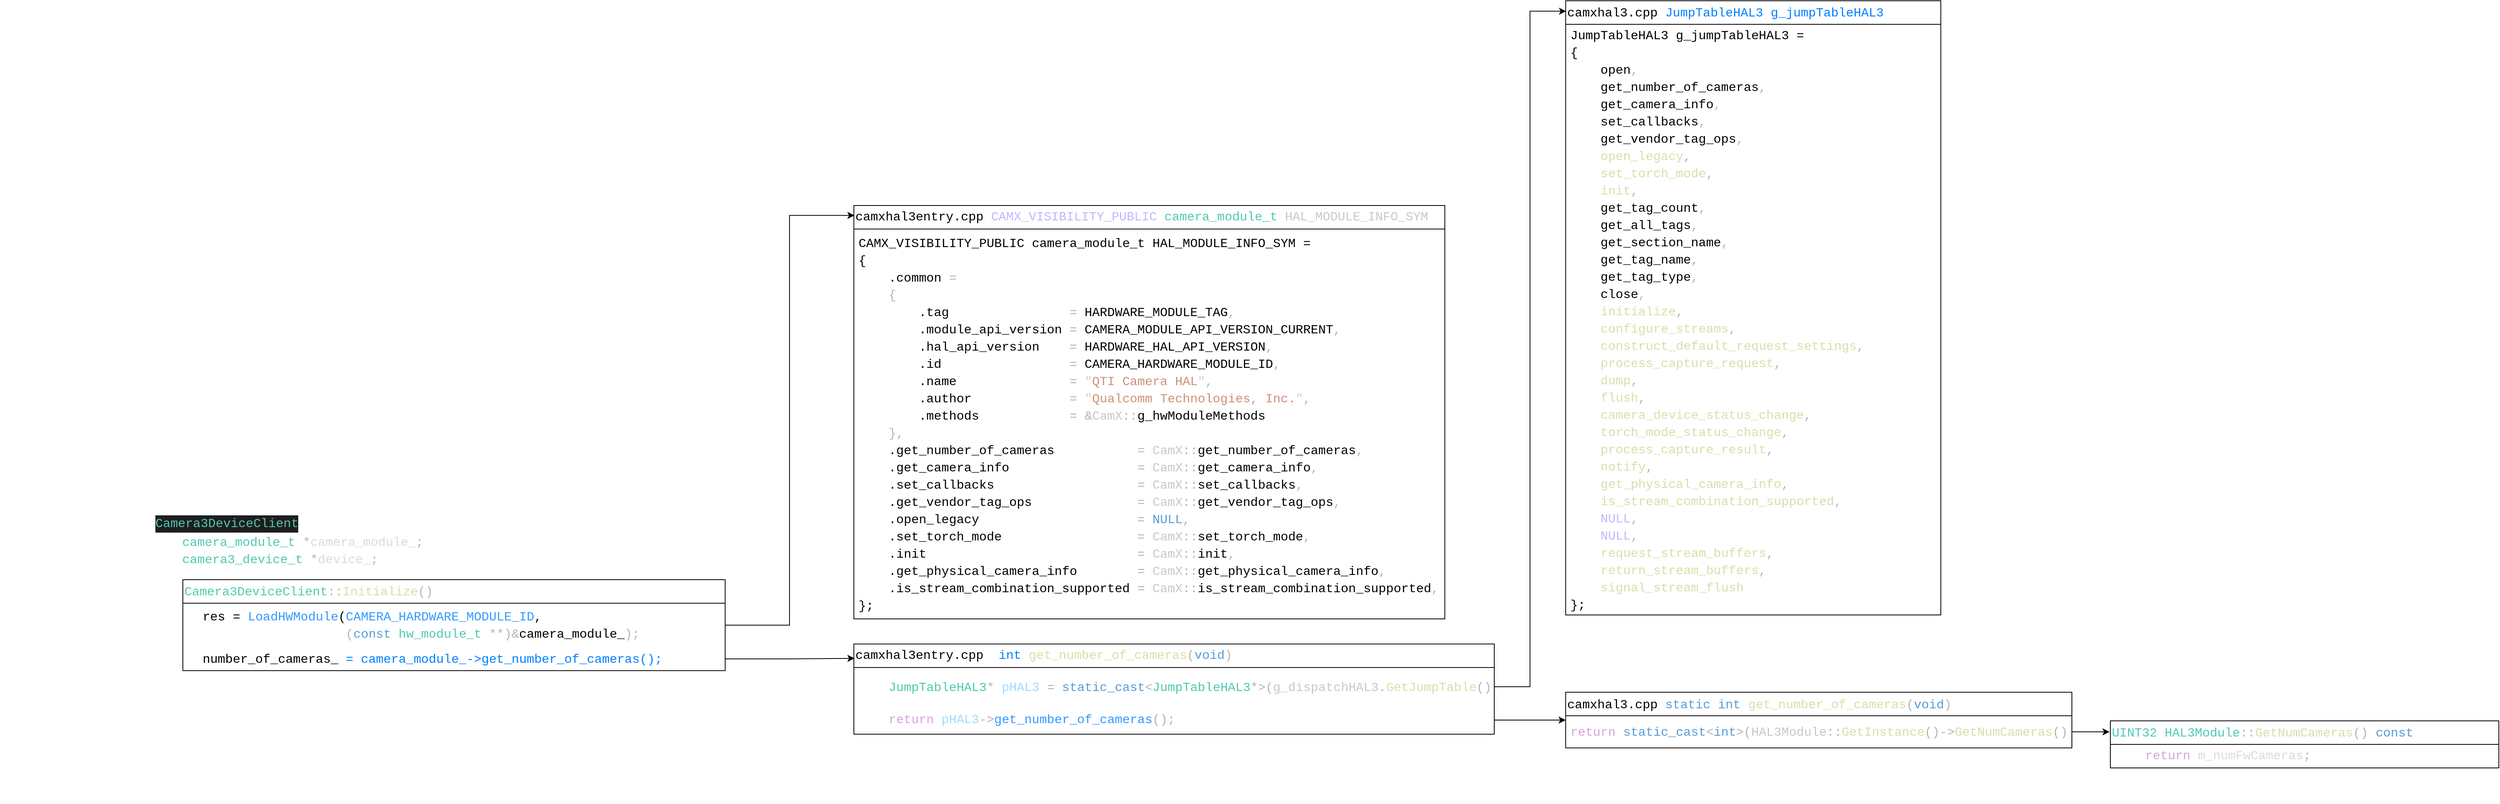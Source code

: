 <mxfile version="28.2.5">
  <diagram name="Page-1" id="13e1069c-82ec-6db2-03f1-153e76fe0fe0">
    <mxGraphModel dx="3143" dy="2263" grid="0" gridSize="10" guides="1" tooltips="1" connect="1" arrows="1" fold="1" page="0" pageScale="1" pageWidth="4681" pageHeight="3300" background="#FFFFFF" math="0" shadow="0">
      <root>
        <mxCell id="0" />
        <mxCell id="1" parent="0" />
        <mxCell id="V9DL_0UD8Dr6rji1wSYd-5" value="&lt;div style=&quot;color: rgb(218, 218, 218); font-family: Consolas, &amp;quot;Courier New&amp;quot;, monospace; font-size: 16px; line-height: 22px; white-space-collapse: preserve;&quot;&gt;&lt;div style=&quot;&quot;&gt;&lt;br&gt;&lt;/div&gt;&lt;/div&gt;" style="text;html=1;align=left;verticalAlign=middle;resizable=0;points=[];autosize=1;strokeColor=none;fillColor=none;" vertex="1" parent="1">
          <mxGeometry x="-1720" y="-373" width="18" height="34" as="geometry" />
        </mxCell>
        <mxCell id="V9DL_0UD8Dr6rji1wSYd-7" value="&lt;span style=&quot;font-family: Consolas, &amp;quot;Courier New&amp;quot;, monospace; font-size: 16px; white-space: pre; color: rgb(190, 183, 255);&quot;&gt;&lt;span style=&quot;color: rgb(0, 0, 0);&quot;&gt;camxhal3entry.cpp &lt;/span&gt;CAMX_VISIBILITY_PUBLIC&lt;/span&gt;&lt;span style=&quot;color: rgb(218, 218, 218); font-family: Consolas, &amp;quot;Courier New&amp;quot;, monospace; font-size: 16px; white-space: pre;&quot;&gt; &lt;/span&gt;&lt;span style=&quot;font-family: Consolas, &amp;quot;Courier New&amp;quot;, monospace; font-size: 16px; white-space: pre; color: rgb(78, 201, 176);&quot;&gt;camera_module_t&lt;/span&gt;&lt;span style=&quot;color: rgb(218, 218, 218); font-family: Consolas, &amp;quot;Courier New&amp;quot;, monospace; font-size: 16px; white-space: pre;&quot;&gt; &lt;/span&gt;&lt;span style=&quot;font-family: Consolas, &amp;quot;Courier New&amp;quot;, monospace; font-size: 16px; white-space: pre; color: rgb(200, 200, 200);&quot;&gt;HAL_MODULE_INFO_SYM&lt;/span&gt;" style="swimlane;fontStyle=0;childLayout=stackLayout;horizontal=1;startSize=30;horizontalStack=0;resizeParent=1;resizeParentMax=0;resizeLast=0;collapsible=1;marginBottom=0;whiteSpace=wrap;html=1;align=left;" vertex="1" parent="1">
          <mxGeometry x="-632" y="-1101" width="753" height="527" as="geometry">
            <mxRectangle x="-685" y="-579" width="545" height="31" as="alternateBounds" />
          </mxGeometry>
        </mxCell>
        <mxCell id="V9DL_0UD8Dr6rji1wSYd-8" value="&lt;div style=&quot;font-family: Consolas, &amp;quot;Courier New&amp;quot;, monospace; font-size: 16px; white-space: pre;&quot;&gt;&lt;div style=&quot;line-height: 22px;&quot;&gt;&lt;div style=&quot;&quot;&gt;&lt;font style=&quot;color: rgb(0, 0, 0);&quot;&gt;CAMX_VISIBILITY_PUBLIC &lt;span&gt;camera_module_t&lt;/span&gt; HAL_MODULE_INFO_SYM &lt;span&gt;=&lt;/span&gt;&lt;/font&gt;&lt;/div&gt;&lt;div style=&quot;&quot;&gt;&lt;span&gt;&lt;font style=&quot;color: rgb(0, 0, 0);&quot;&gt;{&lt;/font&gt;&lt;/span&gt;&lt;/div&gt;&lt;div style=&quot;&quot;&gt;&lt;span&gt;&lt;font style=&quot;color: rgb(0, 0, 0);&quot;&gt;&amp;nbsp; &amp;nbsp; .common &lt;span style=&quot;color: rgb(180, 180, 180);&quot;&gt;=&lt;/span&gt;&lt;/font&gt;&lt;/span&gt;&lt;/div&gt;&lt;div style=&quot;&quot;&gt;&lt;span&gt;&lt;font style=&quot;color: rgb(0, 0, 0);&quot;&gt;&amp;nbsp; &amp;nbsp; &lt;span style=&quot;color: rgb(180, 180, 180);&quot;&gt;{&lt;/span&gt;&lt;/font&gt;&lt;/span&gt;&lt;/div&gt;&lt;div style=&quot;&quot;&gt;&lt;span&gt;&lt;font style=&quot;color: rgb(0, 0, 0);&quot;&gt;&amp;nbsp; &amp;nbsp; &amp;nbsp; &amp;nbsp; .tag &amp;nbsp; &amp;nbsp; &amp;nbsp; &amp;nbsp; &amp;nbsp; &amp;nbsp; &amp;nbsp; &amp;nbsp;&lt;span style=&quot;color: rgb(180, 180, 180);&quot;&gt;=&lt;/span&gt; HARDWARE_MODULE_TAG&lt;span style=&quot;color: rgb(180, 180, 180);&quot;&gt;,&lt;/span&gt;&lt;/font&gt;&lt;/span&gt;&lt;/div&gt;&lt;div style=&quot;&quot;&gt;&lt;span&gt;&lt;font style=&quot;color: rgb(0, 0, 0);&quot;&gt;&amp;nbsp; &amp;nbsp; &amp;nbsp; &amp;nbsp; .module_api_version &lt;span style=&quot;color: rgb(180, 180, 180);&quot;&gt;=&lt;/span&gt; CAMERA_MODULE_API_VERSION_CURRENT&lt;span style=&quot;color: rgb(180, 180, 180);&quot;&gt;,&lt;/span&gt;&lt;/font&gt;&lt;/span&gt;&lt;/div&gt;&lt;div style=&quot;&quot;&gt;&lt;span&gt;&lt;font style=&quot;color: rgb(0, 0, 0);&quot;&gt;&amp;nbsp; &amp;nbsp; &amp;nbsp; &amp;nbsp; .hal_api_version &amp;nbsp; &amp;nbsp;&lt;span style=&quot;color: rgb(180, 180, 180);&quot;&gt;=&lt;/span&gt; HARDWARE_HAL_API_VERSION&lt;span style=&quot;color: rgb(180, 180, 180);&quot;&gt;,&lt;/span&gt;&lt;/font&gt;&lt;/span&gt;&lt;/div&gt;&lt;div style=&quot;&quot;&gt;&lt;span&gt;&lt;font style=&quot;color: rgb(0, 0, 0);&quot;&gt;&amp;nbsp; &amp;nbsp; &amp;nbsp; &amp;nbsp; .id &amp;nbsp; &amp;nbsp; &amp;nbsp; &amp;nbsp; &amp;nbsp; &amp;nbsp; &amp;nbsp; &amp;nbsp; &lt;span style=&quot;color: rgb(180, 180, 180);&quot;&gt;=&lt;/span&gt; CAMERA_HARDWARE_MODULE_ID&lt;span style=&quot;color: rgb(180, 180, 180);&quot;&gt;,&lt;/span&gt;&lt;/font&gt;&lt;/span&gt;&lt;/div&gt;&lt;div style=&quot;&quot;&gt;&lt;span&gt;&lt;font style=&quot;color: rgb(0, 0, 0);&quot;&gt;&amp;nbsp; &amp;nbsp; &amp;nbsp; &amp;nbsp; .name &amp;nbsp; &amp;nbsp; &amp;nbsp; &amp;nbsp; &amp;nbsp; &amp;nbsp; &amp;nbsp; &lt;span style=&quot;color: rgb(180, 180, 180);&quot;&gt;=&lt;/span&gt; &lt;span style=&quot;color: rgb(232, 201, 187);&quot;&gt;&quot;&lt;/span&gt;&lt;span style=&quot;color: rgb(206, 145, 120);&quot;&gt;QTI Camera HAL&lt;/span&gt;&lt;span style=&quot;color: rgb(232, 201, 187);&quot;&gt;&quot;&lt;/span&gt;&lt;span style=&quot;color: rgb(180, 180, 180);&quot;&gt;,&lt;/span&gt;&lt;/font&gt;&lt;/span&gt;&lt;/div&gt;&lt;div style=&quot;&quot;&gt;&lt;span&gt;&lt;font style=&quot;color: rgb(0, 0, 0);&quot;&gt;&amp;nbsp; &amp;nbsp; &amp;nbsp; &amp;nbsp; .author &amp;nbsp; &amp;nbsp; &amp;nbsp; &amp;nbsp; &amp;nbsp; &amp;nbsp; &lt;span style=&quot;color: rgb(180, 180, 180);&quot;&gt;=&lt;/span&gt; &lt;span style=&quot;color: rgb(232, 201, 187);&quot;&gt;&quot;&lt;/span&gt;&lt;span style=&quot;color: rgb(206, 145, 120);&quot;&gt;Qualcomm Technologies, Inc.&lt;/span&gt;&lt;span style=&quot;color: rgb(232, 201, 187);&quot;&gt;&quot;&lt;/span&gt;&lt;span style=&quot;color: rgb(180, 180, 180);&quot;&gt;,&lt;/span&gt;&lt;/font&gt;&lt;/span&gt;&lt;/div&gt;&lt;div style=&quot;&quot;&gt;&lt;span&gt;&lt;font style=&quot;color: rgb(0, 0, 0);&quot;&gt;&amp;nbsp; &amp;nbsp; &amp;nbsp; &amp;nbsp; .methods &amp;nbsp; &amp;nbsp; &amp;nbsp; &amp;nbsp; &amp;nbsp; &amp;nbsp;&lt;span style=&quot;color: rgb(180, 180, 180);&quot;&gt;=&lt;/span&gt; &lt;span style=&quot;color: rgb(180, 180, 180);&quot;&gt;&amp;amp;&lt;/span&gt;&lt;span style=&quot;color: rgb(200, 200, 200);&quot;&gt;CamX&lt;/span&gt;&lt;span style=&quot;color: rgb(180, 180, 180);&quot;&gt;::&lt;/span&gt;g_hwModuleMethods&lt;/font&gt;&lt;/span&gt;&lt;/div&gt;&lt;div style=&quot;&quot;&gt;&lt;span&gt;&lt;font style=&quot;color: rgb(0, 0, 0);&quot;&gt;&amp;nbsp; &amp;nbsp; &lt;span style=&quot;color: rgb(180, 180, 180);&quot;&gt;},&lt;/span&gt;&lt;/font&gt;&lt;/span&gt;&lt;/div&gt;&lt;div style=&quot;&quot;&gt;&lt;span&gt;&lt;font style=&quot;color: rgb(0, 0, 0);&quot;&gt;&amp;nbsp; &amp;nbsp; .get_number_of_cameras &amp;nbsp; &amp;nbsp; &amp;nbsp; &amp;nbsp; &amp;nbsp; &lt;span style=&quot;color: rgb(180, 180, 180);&quot;&gt;=&lt;/span&gt; &lt;span style=&quot;color: rgb(200, 200, 200);&quot;&gt;CamX&lt;/span&gt;&lt;span style=&quot;color: rgb(180, 180, 180);&quot;&gt;::&lt;/span&gt;get_number_of_cameras&lt;span style=&quot;color: rgb(180, 180, 180);&quot;&gt;,&lt;/span&gt;&lt;/font&gt;&lt;/span&gt;&lt;/div&gt;&lt;div style=&quot;&quot;&gt;&lt;span&gt;&lt;font style=&quot;color: rgb(0, 0, 0);&quot;&gt;&amp;nbsp; &amp;nbsp; .get_camera_info &amp;nbsp; &amp;nbsp; &amp;nbsp; &amp;nbsp; &amp;nbsp; &amp;nbsp; &amp;nbsp; &amp;nbsp; &lt;span style=&quot;color: rgb(180, 180, 180);&quot;&gt;=&lt;/span&gt; &lt;span style=&quot;color: rgb(200, 200, 200);&quot;&gt;CamX&lt;/span&gt;&lt;span style=&quot;color: rgb(180, 180, 180);&quot;&gt;::&lt;/span&gt;get_camera_info&lt;span style=&quot;color: rgb(180, 180, 180);&quot;&gt;,&lt;/span&gt;&lt;/font&gt;&lt;/span&gt;&lt;/div&gt;&lt;div style=&quot;&quot;&gt;&lt;span&gt;&lt;font style=&quot;color: rgb(0, 0, 0);&quot;&gt;&amp;nbsp; &amp;nbsp; .set_callbacks &amp;nbsp; &amp;nbsp; &amp;nbsp; &amp;nbsp; &amp;nbsp; &amp;nbsp; &amp;nbsp; &amp;nbsp; &amp;nbsp; &lt;span style=&quot;color: rgb(180, 180, 180);&quot;&gt;=&lt;/span&gt; &lt;span style=&quot;color: rgb(200, 200, 200);&quot;&gt;CamX&lt;/span&gt;&lt;span style=&quot;color: rgb(180, 180, 180);&quot;&gt;::&lt;/span&gt;set_callbacks&lt;span style=&quot;color: rgb(180, 180, 180);&quot;&gt;,&lt;/span&gt;&lt;/font&gt;&lt;/span&gt;&lt;/div&gt;&lt;div style=&quot;&quot;&gt;&lt;span&gt;&lt;font style=&quot;color: rgb(0, 0, 0);&quot;&gt;&amp;nbsp; &amp;nbsp; .get_vendor_tag_ops &amp;nbsp; &amp;nbsp; &amp;nbsp; &amp;nbsp; &amp;nbsp; &amp;nbsp; &amp;nbsp;&lt;span style=&quot;color: rgb(180, 180, 180);&quot;&gt;=&lt;/span&gt; &lt;span style=&quot;color: rgb(200, 200, 200);&quot;&gt;CamX&lt;/span&gt;&lt;span style=&quot;color: rgb(180, 180, 180);&quot;&gt;::&lt;/span&gt;get_vendor_tag_ops&lt;span style=&quot;color: rgb(180, 180, 180);&quot;&gt;,&lt;/span&gt;&lt;/font&gt;&lt;/span&gt;&lt;/div&gt;&lt;div style=&quot;&quot;&gt;&lt;span&gt;&lt;font style=&quot;color: rgb(0, 0, 0);&quot;&gt;&amp;nbsp; &amp;nbsp; .open_legacy &amp;nbsp; &amp;nbsp; &amp;nbsp; &amp;nbsp; &amp;nbsp; &amp;nbsp; &amp;nbsp; &amp;nbsp; &amp;nbsp; &amp;nbsp; &lt;span style=&quot;color: rgb(180, 180, 180);&quot;&gt;=&lt;/span&gt; &lt;span style=&quot;color: rgb(86, 156, 214);&quot;&gt;NULL&lt;/span&gt;&lt;span style=&quot;color: rgb(180, 180, 180);&quot;&gt;,&lt;/span&gt;&lt;/font&gt;&lt;/span&gt;&lt;/div&gt;&lt;div style=&quot;&quot;&gt;&lt;span&gt;&lt;font style=&quot;color: rgb(0, 0, 0);&quot;&gt;&amp;nbsp; &amp;nbsp; .set_torch_mode &amp;nbsp; &amp;nbsp; &amp;nbsp; &amp;nbsp; &amp;nbsp; &amp;nbsp; &amp;nbsp; &amp;nbsp; &amp;nbsp;&lt;span style=&quot;color: rgb(180, 180, 180);&quot;&gt;=&lt;/span&gt; &lt;span style=&quot;color: rgb(200, 200, 200);&quot;&gt;CamX&lt;/span&gt;&lt;span style=&quot;color: rgb(180, 180, 180);&quot;&gt;::&lt;/span&gt;set_torch_mode&lt;span style=&quot;color: rgb(180, 180, 180);&quot;&gt;,&lt;/span&gt;&lt;/font&gt;&lt;/span&gt;&lt;/div&gt;&lt;div style=&quot;&quot;&gt;&lt;span&gt;&lt;font style=&quot;color: rgb(0, 0, 0);&quot;&gt;&amp;nbsp; &amp;nbsp; .init &amp;nbsp; &amp;nbsp; &amp;nbsp; &amp;nbsp; &amp;nbsp; &amp;nbsp; &amp;nbsp; &amp;nbsp; &amp;nbsp; &amp;nbsp; &amp;nbsp; &amp;nbsp; &amp;nbsp; &amp;nbsp;&lt;span style=&quot;color: rgb(180, 180, 180);&quot;&gt;=&lt;/span&gt; &lt;span style=&quot;color: rgb(200, 200, 200);&quot;&gt;CamX&lt;/span&gt;&lt;span style=&quot;color: rgb(180, 180, 180);&quot;&gt;::&lt;/span&gt;init&lt;span style=&quot;color: rgb(180, 180, 180);&quot;&gt;,&lt;/span&gt;&lt;/font&gt;&lt;/span&gt;&lt;/div&gt;&lt;div style=&quot;&quot;&gt;&lt;span&gt;&lt;font style=&quot;color: rgb(0, 0, 0);&quot;&gt;&amp;nbsp; &amp;nbsp; .get_physical_camera_info &amp;nbsp; &amp;nbsp; &amp;nbsp; &amp;nbsp;&lt;span style=&quot;color: rgb(180, 180, 180);&quot;&gt;=&lt;/span&gt; &lt;span style=&quot;color: rgb(200, 200, 200);&quot;&gt;CamX&lt;/span&gt;&lt;span style=&quot;color: rgb(180, 180, 180);&quot;&gt;::&lt;/span&gt;get_physical_camera_info&lt;span style=&quot;color: rgb(180, 180, 180);&quot;&gt;,&lt;/span&gt;&lt;/font&gt;&lt;/span&gt;&lt;/div&gt;&lt;div style=&quot;&quot;&gt;&lt;span&gt;&lt;font style=&quot;color: rgb(0, 0, 0);&quot;&gt;&amp;nbsp; &amp;nbsp; .is_stream_combination_supported &lt;span style=&quot;color: rgb(180, 180, 180);&quot;&gt;=&lt;/span&gt; &lt;span style=&quot;color: rgb(200, 200, 200);&quot;&gt;CamX&lt;/span&gt;&lt;span style=&quot;color: rgb(180, 180, 180);&quot;&gt;::&lt;/span&gt;is_stream_combination_supported&lt;span style=&quot;color: rgb(180, 180, 180);&quot;&gt;,&lt;/span&gt;&lt;/font&gt;&lt;/span&gt;&lt;/div&gt;&lt;div style=&quot;&quot;&gt;&lt;span style=&quot;color: rgb(180, 180, 180);&quot;&gt;&lt;font style=&quot;color: rgb(0, 0, 0);&quot;&gt;};&lt;/font&gt;&lt;/span&gt;&lt;/div&gt;&lt;/div&gt;&lt;/div&gt;" style="text;strokeColor=none;fillColor=none;align=left;verticalAlign=middle;spacingLeft=4;spacingRight=4;overflow=hidden;points=[[0,0.5],[1,0.5]];portConstraint=eastwest;rotatable=0;whiteSpace=wrap;html=1;" vertex="1" parent="V9DL_0UD8Dr6rji1wSYd-7">
          <mxGeometry y="30" width="753" height="497" as="geometry" />
        </mxCell>
        <mxCell id="V9DL_0UD8Dr6rji1wSYd-11" value="&lt;div style=&quot;color: rgb(218, 218, 218); font-family: Consolas, &amp;quot;Courier New&amp;quot;, monospace; font-size: 16px; line-height: 22px; white-space: pre;&quot;&gt;&lt;span&gt;&lt;span style=&quot;color: rgb(78, 201, 176);&quot;&gt;Camera3DeviceClient&lt;/span&gt;&lt;span style=&quot;color: rgb(180, 180, 180);&quot;&gt;::&lt;/span&gt;&lt;span style=&quot;color: rgb(220, 220, 170);&quot;&gt;Initialize&lt;/span&gt;&lt;span style=&quot;color: rgb(180, 180, 180);&quot;&gt;()&lt;/span&gt;&lt;/span&gt;&lt;/div&gt;" style="swimlane;fontStyle=0;childLayout=stackLayout;horizontal=1;startSize=30;horizontalStack=0;resizeParent=1;resizeParentMax=0;resizeLast=0;collapsible=1;marginBottom=0;whiteSpace=wrap;html=1;align=left;" vertex="1" parent="1">
          <mxGeometry x="-1487" y="-624" width="691" height="116" as="geometry">
            <mxRectangle x="-1713" y="-620" width="325" height="34" as="alternateBounds" />
          </mxGeometry>
        </mxCell>
        <mxCell id="V9DL_0UD8Dr6rji1wSYd-12" value="&lt;div style=&quot;font-family: Consolas, &amp;quot;Courier New&amp;quot;, monospace; font-size: 16px; line-height: 22px; white-space: pre;&quot;&gt;&lt;div style=&quot;&quot;&gt;&lt;font&gt;&lt;font style=&quot;color: rgb(51, 153, 255);&quot;&gt;&amp;nbsp; &lt;/font&gt;&lt;span style=&quot;color: light-dark(rgb(0, 0, 0), rgb(237, 237, 237));&quot;&gt;res&lt;/span&gt;&lt;font style=&quot;color: rgb(51, 153, 255);&quot;&gt; &lt;/font&gt;&lt;span style=&quot;color: light-dark(rgb(0, 0, 0), rgb(237, 237, 237));&quot;&gt;=&lt;/span&gt;&lt;font style=&quot;color: rgb(51, 153, 255);&quot;&gt; LoadHWModule&lt;/font&gt;&lt;span style=&quot;color: light-dark(rgb(0, 0, 0), rgb(237, 237, 237));&quot;&gt;(&lt;/span&gt;&lt;font style=&quot;color: rgb(51, 153, 255);&quot;&gt;CAMERA_HARDWARE_MODULE_ID&lt;/font&gt;&lt;span style=&quot;color: light-dark(rgb(0, 0, 0), rgb(237, 237, 237));&quot;&gt;,&lt;/span&gt;&lt;/font&gt;&lt;/div&gt;&lt;div style=&quot;&quot;&gt;&lt;span&gt;&lt;font style=&quot;color: rgb(0, 0, 0);&quot;&gt;&amp;nbsp; &amp;nbsp; &amp;nbsp; &amp;nbsp; &amp;nbsp; &amp;nbsp; &amp;nbsp; &amp;nbsp; &amp;nbsp; &amp;nbsp; &amp;nbsp;&lt;span style=&quot;color: rgb(180, 180, 180);&quot;&gt;(&lt;/span&gt;&lt;span style=&quot;color: rgb(86, 156, 214);&quot;&gt;const&lt;/span&gt; &lt;span style=&quot;color: rgb(78, 201, 176);&quot;&gt;hw_module_t&lt;/span&gt; &lt;span style=&quot;color: rgb(180, 180, 180);&quot;&gt;**)&amp;amp;&lt;/span&gt;camera_module_&lt;span style=&quot;color: rgb(180, 180, 180);&quot;&gt;);&lt;/span&gt;&lt;/font&gt;&lt;/span&gt;&lt;/div&gt;&lt;/div&gt;" style="text;strokeColor=none;fillColor=none;align=left;verticalAlign=middle;spacingLeft=4;spacingRight=4;overflow=hidden;points=[[0,0.5],[1,0.5]];portConstraint=eastwest;rotatable=0;whiteSpace=wrap;html=1;" vertex="1" parent="V9DL_0UD8Dr6rji1wSYd-11">
          <mxGeometry y="30" width="691" height="56" as="geometry" />
        </mxCell>
        <mxCell id="V9DL_0UD8Dr6rji1wSYd-17" value="&lt;div style=&quot;font-family: Consolas, &amp;quot;Courier New&amp;quot;, monospace; font-size: 16px; line-height: 22px; white-space: pre;&quot;&gt;&lt;font style=&quot;color: rgb(0, 127, 255);&quot;&gt; &lt;/font&gt;&lt;font style=&quot;color: rgb(0, 0, 0);&quot;&gt; number_of_cameras_&lt;/font&gt;&lt;font style=&quot;color: rgb(0, 127, 255);&quot;&gt; = camera_module_-&amp;gt;get_number_of_cameras();&lt;/font&gt;&lt;/div&gt;" style="text;strokeColor=none;fillColor=none;align=left;verticalAlign=middle;spacingLeft=4;spacingRight=4;overflow=hidden;points=[[0,0.5],[1,0.5]];portConstraint=eastwest;rotatable=0;whiteSpace=wrap;html=1;" vertex="1" parent="V9DL_0UD8Dr6rji1wSYd-11">
          <mxGeometry y="86" width="691" height="30" as="geometry" />
        </mxCell>
        <mxCell id="V9DL_0UD8Dr6rji1wSYd-21" value="&lt;div style=&quot;color: #dadada;background-color: #1e1e1e;font-family: Consolas, &#39;Courier New&#39;, monospace;font-weight: normal;font-size: 16px;line-height: 22px;white-space: pre;&quot;&gt;&lt;div&gt;&lt;span style=&quot;color: #4ec9b0;&quot;&gt;Camera3DeviceClient&lt;/span&gt;&lt;/div&gt;&lt;/div&gt;" style="text;whiteSpace=wrap;html=1;" vertex="1" parent="1">
          <mxGeometry x="-1523.995" y="-713.001" width="195" height="44" as="geometry" />
        </mxCell>
        <mxCell id="V9DL_0UD8Dr6rji1wSYd-22" value="&lt;div style=&quot;color: rgb(218, 218, 218); font-family: Consolas, &amp;quot;Courier New&amp;quot;, monospace; font-size: 16px; line-height: 22px; white-space: pre;&quot;&gt;&lt;div style=&quot;&quot;&gt;&lt;span&gt;&amp;nbsp; &lt;span style=&quot;color: rgb(78, 201, 176);&quot;&gt;camera_module_t&lt;/span&gt; &lt;span style=&quot;color: rgb(180, 180, 180);&quot;&gt;*&lt;/span&gt;camera_module_&lt;span style=&quot;color: rgb(180, 180, 180);&quot;&gt;;&lt;/span&gt;&lt;/span&gt;&lt;/div&gt;&lt;div style=&quot;&quot;&gt;&lt;span&gt;&amp;nbsp; &lt;span style=&quot;color: rgb(78, 201, 176);&quot;&gt;camera3_device_t&lt;/span&gt; &lt;span style=&quot;color: rgb(180, 180, 180);&quot;&gt;*&lt;/span&gt;device_&lt;span style=&quot;color: rgb(180, 180, 180);&quot;&gt;;&lt;/span&gt;&lt;/span&gt;&lt;/div&gt;&lt;/div&gt;" style="text;html=1;align=left;verticalAlign=middle;whiteSpace=wrap;rounded=0;" vertex="1" parent="1">
          <mxGeometry x="-1509" y="-684" width="299" height="45" as="geometry" />
        </mxCell>
        <mxCell id="V9DL_0UD8Dr6rji1wSYd-26" style="edgeStyle=orthogonalEdgeStyle;rounded=0;orthogonalLoop=1;jettySize=auto;html=1;entryX=0.001;entryY=0.024;entryDx=0;entryDy=0;entryPerimeter=0;" edge="1" parent="1" source="V9DL_0UD8Dr6rji1wSYd-12" target="V9DL_0UD8Dr6rji1wSYd-7">
          <mxGeometry relative="1" as="geometry" />
        </mxCell>
        <mxCell id="V9DL_0UD8Dr6rji1wSYd-29" value="&lt;span&gt;&lt;span&gt;&lt;font face=&quot;Consolas, Courier New, monospace&quot;&gt;&lt;span style=&quot;font-size: 16px; white-space: pre;&quot;&gt;&lt;font style=&quot;color: rgb(0, 0, 0);&quot;&gt;camxhal3entry.cpp  &lt;/font&gt;&lt;/span&gt;&lt;/font&gt;&lt;font style=&quot;color: rgb(0, 127, 255);&quot; face=&quot;Consolas, Courier New, monospace&quot;&gt;&lt;span style=&quot;font-size: 16px; white-space: pre;&quot;&gt;int&lt;/span&gt;&lt;/font&gt;&lt;/span&gt;&lt;span style=&quot;color: rgb(218, 218, 218); font-family: Consolas, &amp;quot;Courier New&amp;quot;, monospace; font-size: 16px; white-space: pre;&quot;&gt; &lt;/span&gt;&lt;span style=&quot;font-family: Consolas, &amp;quot;Courier New&amp;quot;, monospace; font-size: 16px; white-space: pre; color: rgb(220, 220, 170);&quot;&gt;get_number_of_cameras&lt;/span&gt;&lt;span style=&quot;font-family: Consolas, &amp;quot;Courier New&amp;quot;, monospace; font-size: 16px; white-space: pre; color: rgb(180, 180, 180);&quot;&gt;(&lt;/span&gt;&lt;span style=&quot;font-family: Consolas, &amp;quot;Courier New&amp;quot;, monospace; font-size: 16px; white-space: pre; color: rgb(86, 156, 214);&quot;&gt;void&lt;/span&gt;&lt;span style=&quot;font-family: Consolas, &amp;quot;Courier New&amp;quot;, monospace; font-size: 16px; white-space: pre; color: rgb(180, 180, 180);&quot;&gt;)&lt;/span&gt;&lt;/span&gt;" style="swimlane;fontStyle=0;childLayout=stackLayout;horizontal=1;startSize=30;horizontalStack=0;resizeParent=1;resizeParentMax=0;resizeLast=0;collapsible=1;marginBottom=0;whiteSpace=wrap;html=1;align=left;" vertex="1" parent="1">
          <mxGeometry x="-632" y="-542" width="816" height="115" as="geometry">
            <mxRectangle x="254" y="-280" width="475" height="31" as="alternateBounds" />
          </mxGeometry>
        </mxCell>
        <mxCell id="V9DL_0UD8Dr6rji1wSYd-30" value="&lt;div style=&quot;font-family: Consolas, &amp;quot;Courier New&amp;quot;, monospace; font-size: 16px; line-height: 22px; white-space: pre;&quot;&gt;&lt;div style=&quot;color: light-dark(rgb(218, 218, 218), rgb(50, 50, 50));&quot;&gt;&lt;div style=&quot;line-height: 22px;&quot;&gt;&lt;span style=&quot;background-color: light-dark(#ffffff, var(--ge-dark-color, #121212)); color: light-dark(rgb(218, 218, 218), rgb(50, 50, 50));&quot;&gt;&amp;nbsp; &amp;nbsp; &lt;/span&gt;&lt;span style=&quot;color: rgb(78, 201, 176);&quot;&gt;JumpTableHAL3&lt;/span&gt;&lt;span style=&quot;color: rgb(180, 180, 180);&quot;&gt;*&lt;/span&gt;&lt;span style=&quot;background-color: light-dark(#ffffff, var(--ge-dark-color, #121212)); color: light-dark(rgb(218, 218, 218), rgb(50, 50, 50));&quot;&gt; &lt;/span&gt;&lt;span style=&quot;color: rgb(156, 220, 254);&quot;&gt;pHAL3&lt;/span&gt;&lt;span style=&quot;background-color: light-dark(#ffffff, var(--ge-dark-color, #121212)); color: light-dark(rgb(218, 218, 218), rgb(50, 50, 50));&quot;&gt; &lt;/span&gt;&lt;span style=&quot;color: rgb(180, 180, 180);&quot;&gt;=&lt;/span&gt;&lt;span style=&quot;background-color: light-dark(#ffffff, var(--ge-dark-color, #121212)); color: light-dark(rgb(218, 218, 218), rgb(50, 50, 50));&quot;&gt; &lt;/span&gt;&lt;span style=&quot;color: rgb(86, 156, 214);&quot;&gt;static_cast&lt;/span&gt;&lt;span style=&quot;color: rgb(180, 180, 180);&quot;&gt;&amp;lt;&lt;/span&gt;&lt;span style=&quot;color: rgb(78, 201, 176);&quot;&gt;JumpTableHAL3&lt;/span&gt;&lt;span style=&quot;color: rgb(180, 180, 180);&quot;&gt;*&amp;gt;(&lt;/span&gt;&lt;span style=&quot;color: rgb(200, 200, 200);&quot;&gt;g_dispatchHAL3&lt;/span&gt;&lt;span style=&quot;color: rgb(180, 180, 180);&quot;&gt;.&lt;/span&gt;&lt;span style=&quot;color: rgb(220, 220, 170);&quot;&gt;GetJumpTable&lt;/span&gt;&lt;span style=&quot;color: rgb(180, 180, 180);&quot;&gt;());&lt;/span&gt;&lt;span style=&quot;color: light-dark(rgb(51, 153, 255), rgb(43, 130, 218)); background-color: light-dark(#ffffff, var(--ge-dark-color, #121212));&quot;&gt;&amp;nbsp;&lt;/span&gt;&lt;/div&gt;&lt;/div&gt;&lt;/div&gt;" style="text;strokeColor=none;fillColor=none;align=left;verticalAlign=middle;spacingLeft=4;spacingRight=4;overflow=hidden;points=[[0,0.5],[1,0.5]];portConstraint=eastwest;rotatable=0;whiteSpace=wrap;html=1;" vertex="1" parent="V9DL_0UD8Dr6rji1wSYd-29">
          <mxGeometry y="30" width="816" height="49" as="geometry" />
        </mxCell>
        <mxCell id="V9DL_0UD8Dr6rji1wSYd-38" value="&lt;span style=&quot;font-family: Consolas, &amp;quot;Courier New&amp;quot;, monospace; font-size: 16px; white-space: pre; color: rgb(216, 160, 223);&quot;&gt;&lt;font color=&quot;#3399ff&quot;&gt;    &lt;/font&gt;&lt;/span&gt;&lt;span style=&quot;font-family: Consolas, &amp;quot;Courier New&amp;quot;, monospace; font-size: 16px; white-space: pre; color: rgb(216, 160, 223);&quot;&gt;return&lt;/span&gt;&lt;font style=&quot;font-family: Consolas, &amp;quot;Courier New&amp;quot;, monospace; font-size: 16px; white-space: pre; color: rgb(51, 153, 255);&quot;&gt; &lt;/font&gt;&lt;span style=&quot;font-family: Consolas, &amp;quot;Courier New&amp;quot;, monospace; font-size: 16px; white-space: pre; color: rgb(156, 220, 254);&quot;&gt;pHAL3&lt;/span&gt;&lt;span style=&quot;font-family: Consolas, &amp;quot;Courier New&amp;quot;, monospace; font-size: 16px; white-space: pre; color: rgb(180, 180, 180);&quot;&gt;-&amp;gt;&lt;/span&gt;&lt;font style=&quot;font-family: Consolas, &amp;quot;Courier New&amp;quot;, monospace; font-size: 16px; white-space: pre; color: rgb(51, 153, 255);&quot;&gt;get_number_of_cameras&lt;span style=&quot;color: rgb(180, 180, 180);&quot;&gt;();&lt;/span&gt;&lt;/font&gt;" style="text;strokeColor=none;fillColor=none;align=left;verticalAlign=middle;spacingLeft=4;spacingRight=4;overflow=hidden;points=[[0,0.5],[1,0.5]];portConstraint=eastwest;rotatable=0;whiteSpace=wrap;html=1;" vertex="1" parent="V9DL_0UD8Dr6rji1wSYd-29">
          <mxGeometry y="79" width="816" height="36" as="geometry" />
        </mxCell>
        <mxCell id="V9DL_0UD8Dr6rji1wSYd-33" value="&lt;div style=&quot;font-family: Consolas, &amp;quot;Courier New&amp;quot;, monospace; font-size: 16px; line-height: 22px; white-space: pre;&quot;&gt;&lt;font style=&quot;color: rgb(0, 0, 0);&quot;&gt;camxhal3.cpp &lt;/font&gt;&lt;font style=&quot;color: rgb(0, 127, 255);&quot;&gt;JumpTableHAL3 g_jumpTableHAL3&lt;/font&gt;&lt;/div&gt;" style="swimlane;fontStyle=0;childLayout=stackLayout;horizontal=1;startSize=30;horizontalStack=0;resizeParent=1;resizeParentMax=0;resizeLast=0;collapsible=1;marginBottom=0;whiteSpace=wrap;html=1;align=left;" vertex="1" parent="1">
          <mxGeometry x="275" y="-1362" width="478" height="783" as="geometry" />
        </mxCell>
        <mxCell id="V9DL_0UD8Dr6rji1wSYd-34" value="&lt;div style=&quot;font-family: Consolas, &amp;quot;Courier New&amp;quot;, monospace; font-size: 16px; line-height: 22px; white-space: pre;&quot;&gt;&lt;div style=&quot;&quot;&gt;&lt;font style=&quot;color: rgb(0, 0, 0);&quot;&gt;JumpTableHAL3 &lt;span&gt;g_jumpTableHAL3&lt;/span&gt; &lt;span&gt;=&lt;/span&gt;&lt;/font&gt;&lt;/div&gt;&lt;div style=&quot;&quot;&gt;&lt;span&gt;&lt;font style=&quot;color: rgb(0, 0, 0);&quot;&gt;{&lt;/font&gt;&lt;/span&gt;&lt;/div&gt;&lt;div style=&quot;&quot;&gt;&lt;span&gt;&lt;font style=&quot;color: rgb(0, 0, 0);&quot;&gt;&amp;nbsp; &amp;nbsp; open&lt;span style=&quot;color: rgb(180, 180, 180);&quot;&gt;,&lt;/span&gt;&lt;/font&gt;&lt;/span&gt;&lt;/div&gt;&lt;div style=&quot;&quot;&gt;&lt;span&gt;&lt;font style=&quot;color: rgb(0, 0, 0);&quot;&gt;&amp;nbsp; &amp;nbsp; get_number_of_cameras&lt;span style=&quot;color: rgb(180, 180, 180);&quot;&gt;,&lt;/span&gt;&lt;/font&gt;&lt;/span&gt;&lt;/div&gt;&lt;div style=&quot;&quot;&gt;&lt;span&gt;&lt;font style=&quot;color: rgb(0, 0, 0);&quot;&gt;&amp;nbsp; &amp;nbsp; get_camera_info&lt;span style=&quot;color: rgb(180, 180, 180);&quot;&gt;,&lt;/span&gt;&lt;/font&gt;&lt;/span&gt;&lt;/div&gt;&lt;div style=&quot;&quot;&gt;&lt;span&gt;&lt;font style=&quot;color: rgb(0, 0, 0);&quot;&gt;&amp;nbsp; &amp;nbsp; set_callbacks&lt;span style=&quot;color: rgb(180, 180, 180);&quot;&gt;,&lt;/span&gt;&lt;/font&gt;&lt;/span&gt;&lt;/div&gt;&lt;div style=&quot;&quot;&gt;&lt;span&gt;&lt;font style=&quot;color: rgb(0, 0, 0);&quot;&gt;&amp;nbsp; &amp;nbsp; get_vendor_tag_ops&lt;span style=&quot;color: rgb(180, 180, 180);&quot;&gt;,&lt;/span&gt;&lt;/font&gt;&lt;/span&gt;&lt;/div&gt;&lt;div style=&quot;&quot;&gt;&lt;span&gt;&lt;font style=&quot;color: rgb(0, 0, 0);&quot;&gt;&amp;nbsp; &amp;nbsp; &lt;span style=&quot;color: rgb(220, 220, 170);&quot;&gt;open_legacy&lt;/span&gt;&lt;span style=&quot;color: rgb(180, 180, 180);&quot;&gt;,&lt;/span&gt;&lt;/font&gt;&lt;/span&gt;&lt;/div&gt;&lt;div style=&quot;&quot;&gt;&lt;span&gt;&lt;font style=&quot;color: rgb(0, 0, 0);&quot;&gt;&amp;nbsp; &amp;nbsp; &lt;span style=&quot;color: rgb(220, 220, 170);&quot;&gt;set_torch_mode&lt;/span&gt;&lt;span style=&quot;color: rgb(180, 180, 180);&quot;&gt;,&lt;/span&gt;&lt;/font&gt;&lt;/span&gt;&lt;/div&gt;&lt;div style=&quot;&quot;&gt;&lt;span&gt;&lt;font style=&quot;color: rgb(0, 0, 0);&quot;&gt;&amp;nbsp; &amp;nbsp; &lt;span style=&quot;color: rgb(220, 220, 170);&quot;&gt;init&lt;/span&gt;&lt;span style=&quot;color: rgb(180, 180, 180);&quot;&gt;,&lt;/span&gt;&lt;/font&gt;&lt;/span&gt;&lt;/div&gt;&lt;div style=&quot;&quot;&gt;&lt;span&gt;&lt;font style=&quot;color: rgb(0, 0, 0);&quot;&gt;&amp;nbsp; &amp;nbsp; get_tag_count&lt;span style=&quot;color: rgb(180, 180, 180);&quot;&gt;,&lt;/span&gt;&lt;/font&gt;&lt;/span&gt;&lt;/div&gt;&lt;div style=&quot;&quot;&gt;&lt;span&gt;&lt;font style=&quot;color: rgb(0, 0, 0);&quot;&gt;&amp;nbsp; &amp;nbsp; get_all_tags&lt;span style=&quot;color: rgb(180, 180, 180);&quot;&gt;,&lt;/span&gt;&lt;/font&gt;&lt;/span&gt;&lt;/div&gt;&lt;div style=&quot;&quot;&gt;&lt;span&gt;&lt;font style=&quot;color: rgb(0, 0, 0);&quot;&gt;&amp;nbsp; &amp;nbsp; get_section_name&lt;span style=&quot;color: rgb(180, 180, 180);&quot;&gt;,&lt;/span&gt;&lt;/font&gt;&lt;/span&gt;&lt;/div&gt;&lt;div style=&quot;&quot;&gt;&lt;span&gt;&lt;font style=&quot;color: rgb(0, 0, 0);&quot;&gt;&amp;nbsp; &amp;nbsp; get_tag_name&lt;span style=&quot;color: rgb(180, 180, 180);&quot;&gt;,&lt;/span&gt;&lt;/font&gt;&lt;/span&gt;&lt;/div&gt;&lt;div style=&quot;&quot;&gt;&lt;span&gt;&lt;font style=&quot;color: rgb(0, 0, 0);&quot;&gt;&amp;nbsp; &amp;nbsp; get_tag_type&lt;span style=&quot;color: rgb(180, 180, 180);&quot;&gt;,&lt;/span&gt;&lt;/font&gt;&lt;/span&gt;&lt;/div&gt;&lt;div style=&quot;&quot;&gt;&lt;span&gt;&lt;font style=&quot;color: rgb(0, 0, 0);&quot;&gt;&amp;nbsp; &amp;nbsp; close&lt;span style=&quot;color: rgb(180, 180, 180);&quot;&gt;,&lt;/span&gt;&lt;/font&gt;&lt;/span&gt;&lt;/div&gt;&lt;div style=&quot;&quot;&gt;&lt;span&gt;&lt;font style=&quot;color: rgb(0, 0, 0);&quot;&gt;&amp;nbsp; &amp;nbsp; &lt;span style=&quot;color: rgb(220, 220, 170);&quot;&gt;initialize&lt;/span&gt;&lt;span style=&quot;color: rgb(180, 180, 180);&quot;&gt;,&lt;/span&gt;&lt;/font&gt;&lt;/span&gt;&lt;/div&gt;&lt;div style=&quot;&quot;&gt;&lt;span&gt;&lt;font style=&quot;color: rgb(0, 0, 0);&quot;&gt;&amp;nbsp; &amp;nbsp; &lt;span style=&quot;color: rgb(220, 220, 170);&quot;&gt;configure_streams&lt;/span&gt;&lt;span style=&quot;color: rgb(180, 180, 180);&quot;&gt;,&lt;/span&gt;&lt;/font&gt;&lt;/span&gt;&lt;/div&gt;&lt;div style=&quot;&quot;&gt;&lt;span&gt;&lt;font style=&quot;color: rgb(0, 0, 0);&quot;&gt;&amp;nbsp; &amp;nbsp; &lt;span style=&quot;color: rgb(220, 220, 170);&quot;&gt;construct_default_request_settings&lt;/span&gt;&lt;span style=&quot;color: rgb(180, 180, 180);&quot;&gt;,&lt;/span&gt;&lt;/font&gt;&lt;/span&gt;&lt;/div&gt;&lt;div style=&quot;&quot;&gt;&lt;span&gt;&lt;font style=&quot;color: rgb(0, 0, 0);&quot;&gt;&amp;nbsp; &amp;nbsp; &lt;span style=&quot;color: rgb(220, 220, 170);&quot;&gt;process_capture_request&lt;/span&gt;&lt;span style=&quot;color: rgb(180, 180, 180);&quot;&gt;,&lt;/span&gt;&lt;/font&gt;&lt;/span&gt;&lt;/div&gt;&lt;div style=&quot;&quot;&gt;&lt;span&gt;&lt;font style=&quot;color: rgb(0, 0, 0);&quot;&gt;&amp;nbsp; &amp;nbsp; &lt;span style=&quot;color: rgb(220, 220, 170);&quot;&gt;dump&lt;/span&gt;&lt;span style=&quot;color: rgb(180, 180, 180);&quot;&gt;,&lt;/span&gt;&lt;/font&gt;&lt;/span&gt;&lt;/div&gt;&lt;div style=&quot;&quot;&gt;&lt;span&gt;&lt;font style=&quot;color: rgb(0, 0, 0);&quot;&gt;&amp;nbsp; &amp;nbsp; &lt;span style=&quot;color: rgb(220, 220, 170);&quot;&gt;flush&lt;/span&gt;&lt;span style=&quot;color: rgb(180, 180, 180);&quot;&gt;,&lt;/span&gt;&lt;/font&gt;&lt;/span&gt;&lt;/div&gt;&lt;div style=&quot;&quot;&gt;&lt;span&gt;&lt;font style=&quot;color: rgb(0, 0, 0);&quot;&gt;&amp;nbsp; &amp;nbsp; &lt;span style=&quot;color: rgb(220, 220, 170);&quot;&gt;camera_device_status_change&lt;/span&gt;&lt;span style=&quot;color: rgb(180, 180, 180);&quot;&gt;,&lt;/span&gt;&lt;/font&gt;&lt;/span&gt;&lt;/div&gt;&lt;div style=&quot;&quot;&gt;&lt;span&gt;&lt;font style=&quot;color: rgb(0, 0, 0);&quot;&gt;&amp;nbsp; &amp;nbsp; &lt;span style=&quot;color: rgb(220, 220, 170);&quot;&gt;torch_mode_status_change&lt;/span&gt;&lt;span style=&quot;color: rgb(180, 180, 180);&quot;&gt;,&lt;/span&gt;&lt;/font&gt;&lt;/span&gt;&lt;/div&gt;&lt;div style=&quot;&quot;&gt;&lt;span&gt;&lt;font style=&quot;color: rgb(0, 0, 0);&quot;&gt;&amp;nbsp; &amp;nbsp; &lt;span style=&quot;color: rgb(220, 220, 170);&quot;&gt;process_capture_result&lt;/span&gt;&lt;span style=&quot;color: rgb(180, 180, 180);&quot;&gt;,&lt;/span&gt;&lt;/font&gt;&lt;/span&gt;&lt;/div&gt;&lt;div style=&quot;&quot;&gt;&lt;span&gt;&lt;font style=&quot;color: rgb(0, 0, 0);&quot;&gt;&amp;nbsp; &amp;nbsp; &lt;span style=&quot;color: rgb(220, 220, 170);&quot;&gt;notify&lt;/span&gt;&lt;span style=&quot;color: rgb(180, 180, 180);&quot;&gt;,&lt;/span&gt;&lt;/font&gt;&lt;/span&gt;&lt;/div&gt;&lt;div style=&quot;&quot;&gt;&lt;span&gt;&lt;font style=&quot;color: rgb(0, 0, 0);&quot;&gt;&amp;nbsp; &amp;nbsp; &lt;span style=&quot;color: rgb(220, 220, 170);&quot;&gt;get_physical_camera_info&lt;/span&gt;&lt;span style=&quot;color: rgb(180, 180, 180);&quot;&gt;,&lt;/span&gt;&lt;/font&gt;&lt;/span&gt;&lt;/div&gt;&lt;div style=&quot;&quot;&gt;&lt;span&gt;&lt;font style=&quot;color: rgb(0, 0, 0);&quot;&gt;&amp;nbsp; &amp;nbsp; &lt;span style=&quot;color: rgb(220, 220, 170);&quot;&gt;is_stream_combination_supported&lt;/span&gt;&lt;span style=&quot;color: rgb(180, 180, 180);&quot;&gt;,&lt;/span&gt;&lt;/font&gt;&lt;/span&gt;&lt;/div&gt;&lt;div style=&quot;&quot;&gt;&lt;span&gt;&lt;font style=&quot;color: rgb(0, 0, 0);&quot;&gt;&amp;nbsp; &amp;nbsp; &lt;span style=&quot;color: rgb(190, 183, 255);&quot;&gt;NULL&lt;/span&gt;&lt;span style=&quot;color: rgb(180, 180, 180);&quot;&gt;,&lt;/span&gt;&lt;/font&gt;&lt;/span&gt;&lt;/div&gt;&lt;div style=&quot;&quot;&gt;&lt;span&gt;&lt;font style=&quot;color: rgb(0, 0, 0);&quot;&gt;&amp;nbsp; &amp;nbsp; &lt;span style=&quot;color: rgb(190, 183, 255);&quot;&gt;NULL&lt;/span&gt;&lt;span style=&quot;color: rgb(180, 180, 180);&quot;&gt;,&lt;/span&gt;&lt;/font&gt;&lt;/span&gt;&lt;/div&gt;&lt;div style=&quot;&quot;&gt;&lt;span&gt;&lt;font style=&quot;color: rgb(0, 0, 0);&quot;&gt;&amp;nbsp; &amp;nbsp; &lt;span style=&quot;color: rgb(220, 220, 170);&quot;&gt;request_stream_buffers&lt;/span&gt;&lt;span style=&quot;color: rgb(180, 180, 180);&quot;&gt;,&lt;/span&gt;&lt;/font&gt;&lt;/span&gt;&lt;/div&gt;&lt;div style=&quot;&quot;&gt;&lt;span&gt;&lt;font style=&quot;color: rgb(0, 0, 0);&quot;&gt;&amp;nbsp; &amp;nbsp; &lt;span style=&quot;color: rgb(220, 220, 170);&quot;&gt;return_stream_buffers&lt;/span&gt;&lt;span style=&quot;color: rgb(180, 180, 180);&quot;&gt;,&lt;/span&gt;&lt;/font&gt;&lt;/span&gt;&lt;/div&gt;&lt;div style=&quot;&quot;&gt;&lt;span&gt;&lt;font style=&quot;color: rgb(0, 0, 0);&quot;&gt;&amp;nbsp; &amp;nbsp; &lt;span style=&quot;color: rgb(220, 220, 170);&quot;&gt;signal_stream_flush&lt;/span&gt;&lt;/font&gt;&lt;/span&gt;&lt;/div&gt;&lt;div style=&quot;&quot;&gt;&lt;span style=&quot;color: rgb(180, 180, 180);&quot;&gt;&lt;font style=&quot;color: rgb(0, 0, 0);&quot;&gt;};&lt;/font&gt;&lt;/span&gt;&lt;/div&gt;&lt;/div&gt;" style="text;strokeColor=none;fillColor=none;align=left;verticalAlign=middle;spacingLeft=4;spacingRight=4;overflow=hidden;points=[[0,0.5],[1,0.5]];portConstraint=eastwest;rotatable=0;whiteSpace=wrap;html=1;" vertex="1" parent="V9DL_0UD8Dr6rji1wSYd-33">
          <mxGeometry y="30" width="478" height="753" as="geometry" />
        </mxCell>
        <mxCell id="V9DL_0UD8Dr6rji1wSYd-41" style="edgeStyle=orthogonalEdgeStyle;rounded=0;orthogonalLoop=1;jettySize=auto;html=1;entryX=0.001;entryY=0.017;entryDx=0;entryDy=0;entryPerimeter=0;" edge="1" parent="1" source="V9DL_0UD8Dr6rji1wSYd-30" target="V9DL_0UD8Dr6rji1wSYd-33">
          <mxGeometry relative="1" as="geometry" />
        </mxCell>
        <mxCell id="V9DL_0UD8Dr6rji1wSYd-44" value="&lt;div style=&quot;color: rgb(218, 218, 218); font-family: Consolas, &amp;quot;Courier New&amp;quot;, monospace; font-size: 16px; line-height: 22px; white-space: pre;&quot;&gt;&lt;div style=&quot;line-height: 22px;&quot;&gt;&lt;span style=&quot;color: rgb(0, 0, 0); background-color: transparent;&quot;&gt;camxhal3.cpp &lt;/span&gt;&lt;span&gt;&lt;span style=&quot;color: rgb(86, 156, 214);&quot;&gt;static&lt;/span&gt; &lt;span style=&quot;color: rgb(86, 156, 214);&quot;&gt;int&lt;/span&gt; &lt;span style=&quot;color: rgb(220, 220, 170);&quot;&gt;get_number_of_cameras&lt;/span&gt;&lt;span style=&quot;color: rgb(180, 180, 180);&quot;&gt;(&lt;/span&gt;&lt;span style=&quot;color: rgb(86, 156, 214);&quot;&gt;void&lt;/span&gt;&lt;span style=&quot;color: rgb(180, 180, 180);&quot;&gt;)&lt;/span&gt;&lt;/span&gt;&lt;/div&gt;&lt;/div&gt;" style="swimlane;fontStyle=0;childLayout=stackLayout;horizontal=1;startSize=30;horizontalStack=0;resizeParent=1;resizeParentMax=0;resizeLast=0;collapsible=1;marginBottom=0;whiteSpace=wrap;html=1;align=left;" vertex="1" parent="1">
          <mxGeometry x="274.997" y="-480.497" width="645" height="71" as="geometry" />
        </mxCell>
        <mxCell id="V9DL_0UD8Dr6rji1wSYd-55" style="edgeStyle=orthogonalEdgeStyle;rounded=0;orthogonalLoop=1;jettySize=auto;html=1;" edge="1" parent="V9DL_0UD8Dr6rji1wSYd-44" source="V9DL_0UD8Dr6rji1wSYd-45">
          <mxGeometry relative="1" as="geometry">
            <mxPoint x="693.003" y="50.5" as="targetPoint" />
          </mxGeometry>
        </mxCell>
        <mxCell id="V9DL_0UD8Dr6rji1wSYd-45" value="&lt;div style=&quot;color: rgb(218, 218, 218); font-family: Consolas, &amp;quot;Courier New&amp;quot;, monospace; font-size: 16px; line-height: 22px; white-space: pre;&quot;&gt;&lt;span&gt;&lt;span style=&quot;color: rgb(216, 160, 223);&quot;&gt;return&lt;/span&gt; &lt;span style=&quot;color: rgb(86, 156, 214);&quot;&gt;static_cast&lt;/span&gt;&lt;span style=&quot;color: rgb(180, 180, 180);&quot;&gt;&amp;lt;&lt;/span&gt;&lt;span style=&quot;color: rgb(86, 156, 214);&quot;&gt;int&lt;/span&gt;&lt;span style=&quot;color: rgb(180, 180, 180);&quot;&gt;&amp;gt;(&lt;/span&gt;&lt;span style=&quot;color: rgb(200, 200, 200);&quot;&gt;HAL3Module&lt;/span&gt;&lt;span style=&quot;color: rgb(180, 180, 180);&quot;&gt;::&lt;/span&gt;&lt;span style=&quot;color: rgb(220, 220, 170);&quot;&gt;GetInstance&lt;/span&gt;&lt;span style=&quot;color: rgb(180, 180, 180);&quot;&gt;()-&amp;gt;&lt;/span&gt;&lt;span style=&quot;color: rgb(220, 220, 170);&quot;&gt;GetNumCameras&lt;/span&gt;&lt;span style=&quot;color: rgb(180, 180, 180);&quot;&gt;());&lt;/span&gt;&lt;/span&gt;&lt;/div&gt;" style="text;strokeColor=none;fillColor=none;align=left;verticalAlign=middle;spacingLeft=4;spacingRight=4;overflow=hidden;points=[[0,0.5],[1,0.5]];portConstraint=eastwest;rotatable=0;whiteSpace=wrap;html=1;" vertex="1" parent="V9DL_0UD8Dr6rji1wSYd-44">
          <mxGeometry y="30" width="645" height="41" as="geometry" />
        </mxCell>
        <mxCell id="V9DL_0UD8Dr6rji1wSYd-43" style="edgeStyle=orthogonalEdgeStyle;rounded=0;orthogonalLoop=1;jettySize=auto;html=1;" edge="1" parent="1" source="V9DL_0UD8Dr6rji1wSYd-38" target="V9DL_0UD8Dr6rji1wSYd-44">
          <mxGeometry relative="1" as="geometry">
            <mxPoint x="276.667" y="-410.667" as="targetPoint" />
          </mxGeometry>
        </mxCell>
        <mxCell id="V9DL_0UD8Dr6rji1wSYd-48" style="edgeStyle=orthogonalEdgeStyle;rounded=0;orthogonalLoop=1;jettySize=auto;html=1;entryX=0.001;entryY=0.159;entryDx=0;entryDy=0;entryPerimeter=0;" edge="1" parent="1" source="V9DL_0UD8Dr6rji1wSYd-17" target="V9DL_0UD8Dr6rji1wSYd-29">
          <mxGeometry relative="1" as="geometry" />
        </mxCell>
        <mxCell id="V9DL_0UD8Dr6rji1wSYd-51" value="&lt;div style=&quot;color: rgb(218, 218, 218); font-family: Consolas, &amp;quot;Courier New&amp;quot;, monospace; font-size: 16px; line-height: 22px; white-space: pre;&quot;&gt;&lt;div style=&quot;&quot;&gt;&lt;span&gt;&lt;span style=&quot;color: rgb(78, 201, 176);&quot;&gt;UINT32&lt;/span&gt; &lt;span style=&quot;color: rgb(78, 201, 176);&quot;&gt;HAL3Module&lt;/span&gt;&lt;span style=&quot;color: rgb(180, 180, 180);&quot;&gt;::&lt;/span&gt;&lt;span style=&quot;color: rgb(220, 220, 170);&quot;&gt;GetNumCameras&lt;/span&gt;&lt;span style=&quot;color: rgb(180, 180, 180);&quot;&gt;()&lt;/span&gt; &lt;span style=&quot;color: rgb(86, 156, 214);&quot;&gt;const&lt;/span&gt;&lt;/span&gt;&lt;/div&gt;&lt;/div&gt;" style="swimlane;fontStyle=0;childLayout=stackLayout;horizontal=1;startSize=30;horizontalStack=0;resizeParent=1;resizeParentMax=0;resizeLast=0;collapsible=1;marginBottom=0;whiteSpace=wrap;html=1;align=left;" vertex="1" parent="1">
          <mxGeometry x="969" y="-444" width="495" height="60" as="geometry" />
        </mxCell>
        <mxCell id="V9DL_0UD8Dr6rji1wSYd-52" value="&lt;div style=&quot;color: rgb(218, 218, 218); font-family: Consolas, &amp;quot;Courier New&amp;quot;, monospace; font-size: 16px; text-align: center; white-space: pre;&quot;&gt;&lt;span style=&quot;background-color: transparent;&quot;&gt;&amp;nbsp; &amp;nbsp; &lt;/span&gt;&lt;span style=&quot;background-color: transparent; color: rgb(216, 160, 223);&quot;&gt;return&lt;/span&gt;&lt;span style=&quot;background-color: transparent;&quot;&gt; m_numFwCameras&lt;/span&gt;&lt;span style=&quot;background-color: transparent; color: rgb(180, 180, 180);&quot;&gt;;&lt;/span&gt;&lt;/div&gt;" style="text;strokeColor=none;fillColor=none;align=left;verticalAlign=middle;spacingLeft=4;spacingRight=4;overflow=hidden;points=[[0,0.5],[1,0.5]];portConstraint=eastwest;rotatable=0;whiteSpace=wrap;html=1;" vertex="1" parent="V9DL_0UD8Dr6rji1wSYd-51">
          <mxGeometry y="30" width="495" height="30" as="geometry" />
        </mxCell>
      </root>
    </mxGraphModel>
  </diagram>
</mxfile>
